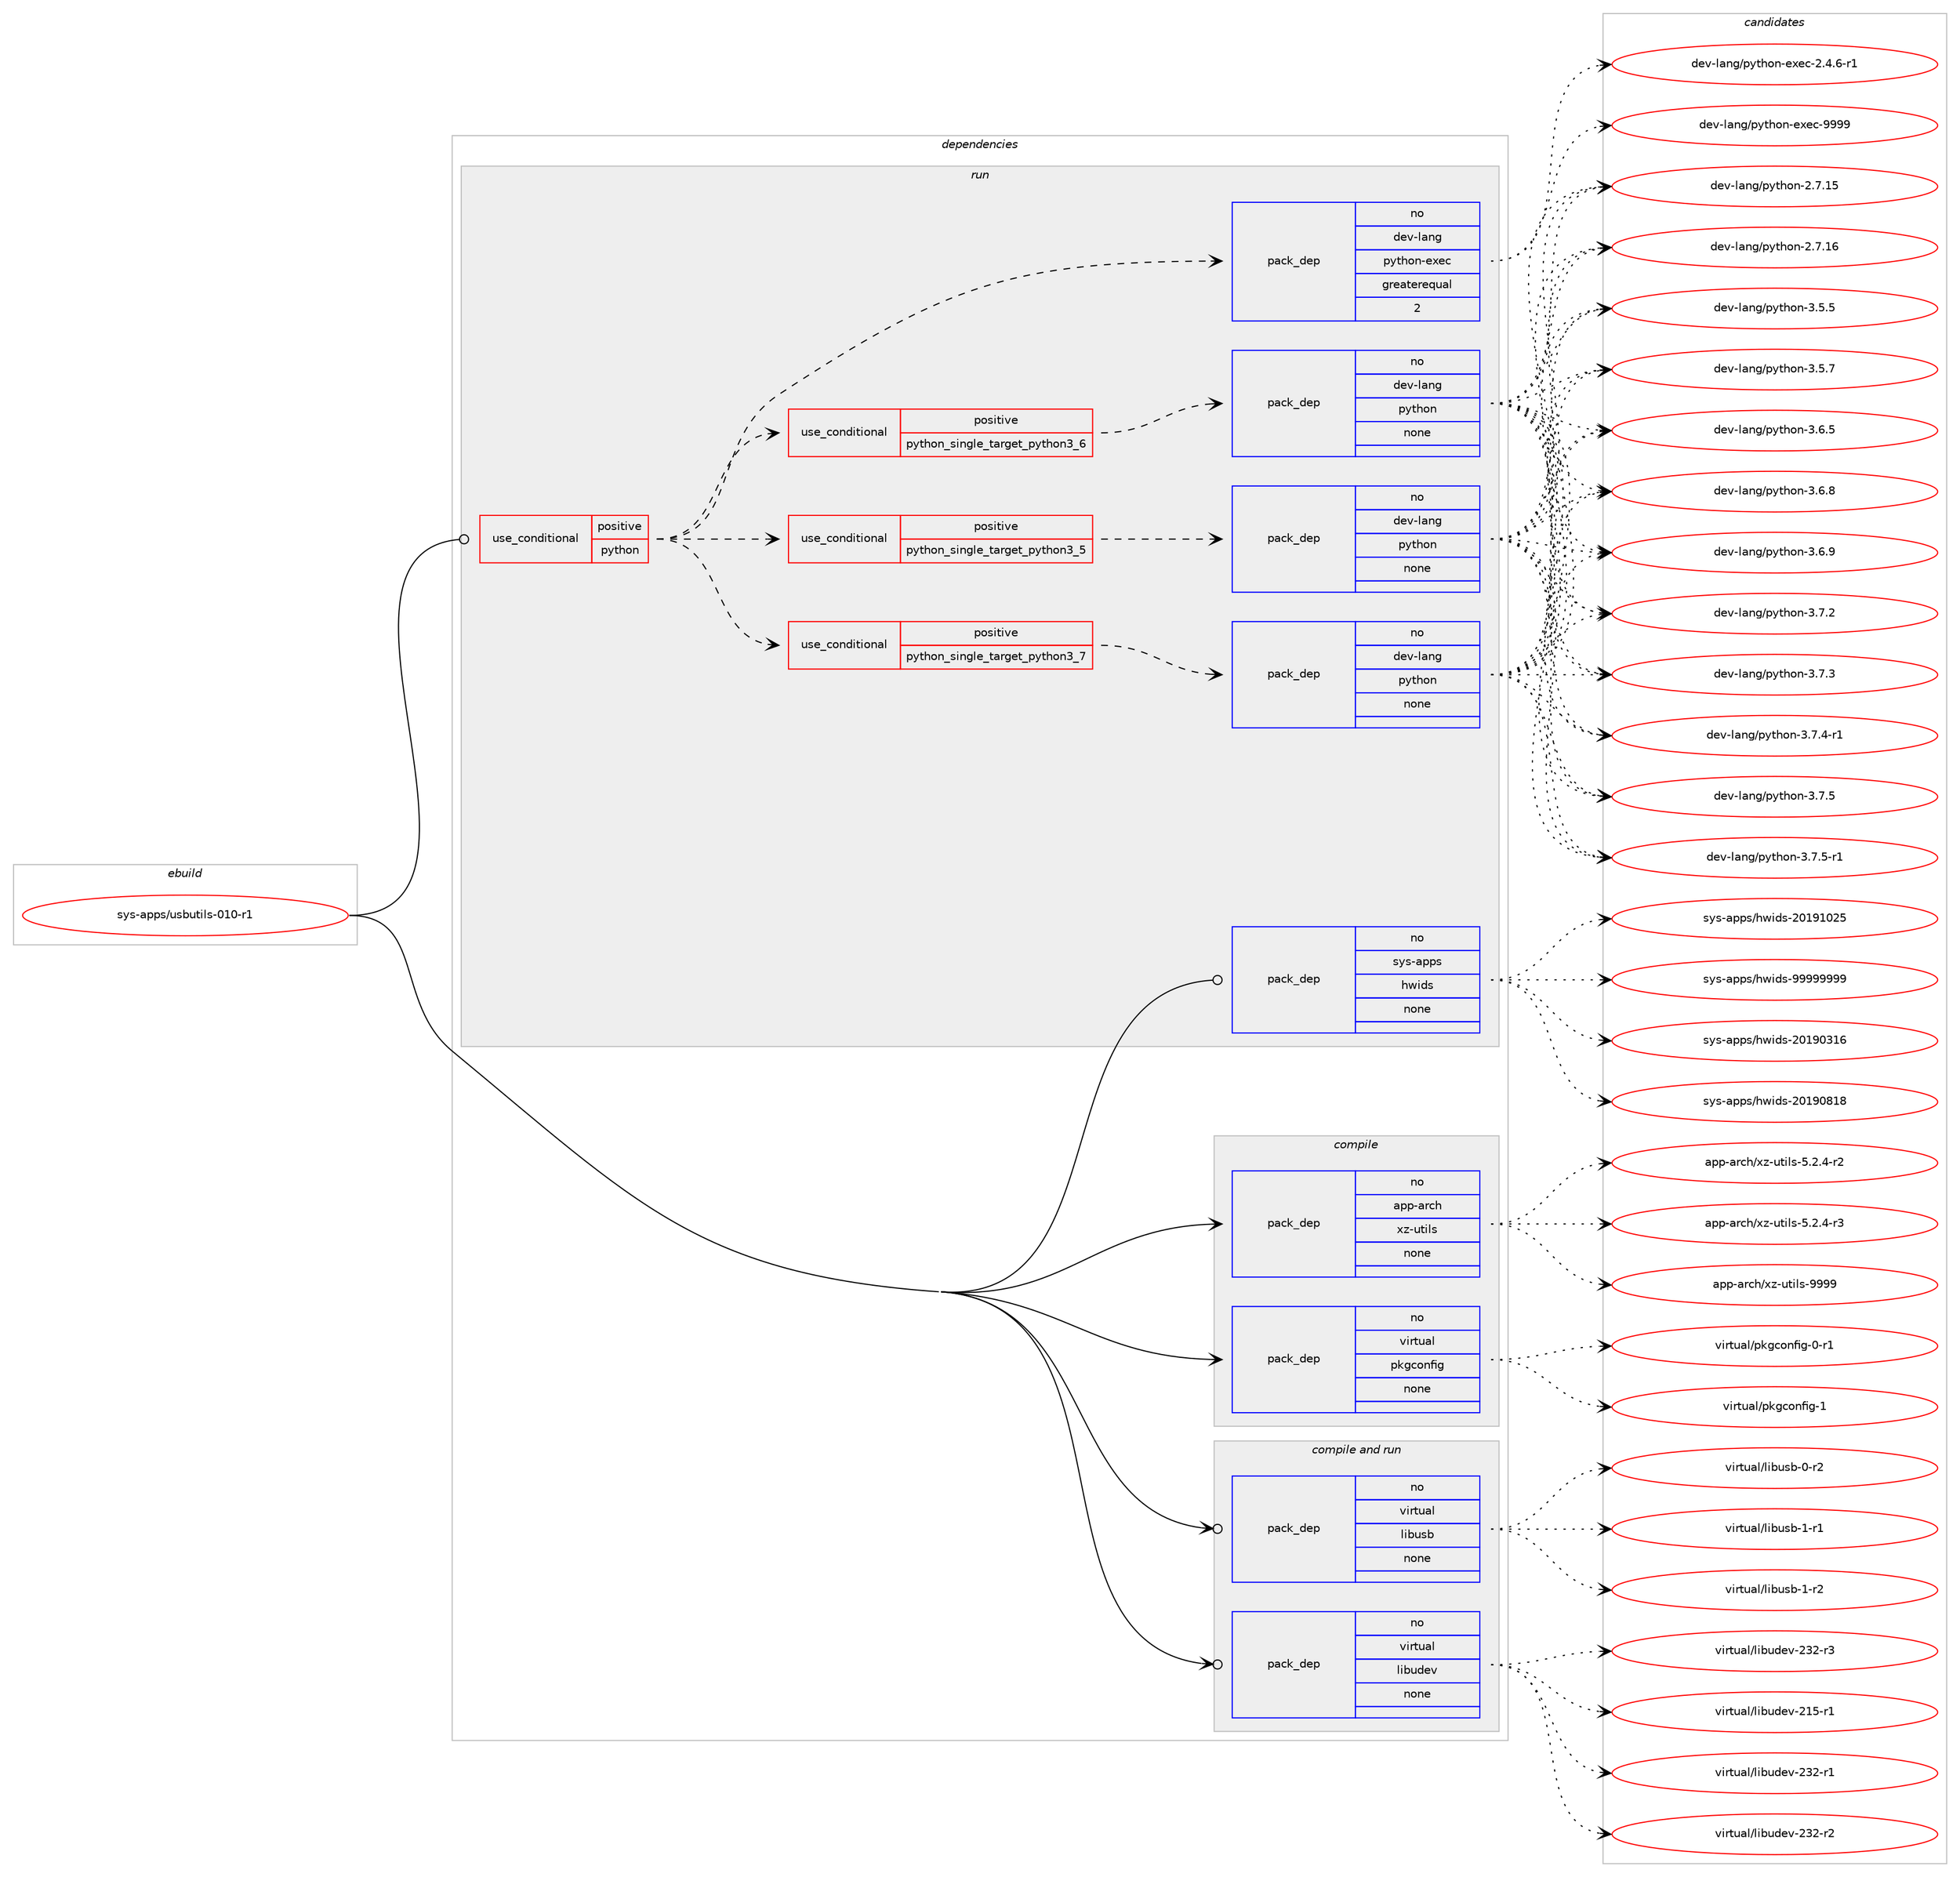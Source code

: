 digraph prolog {

# *************
# Graph options
# *************

newrank=true;
concentrate=true;
compound=true;
graph [rankdir=LR,fontname=Helvetica,fontsize=10,ranksep=1.5];#, ranksep=2.5, nodesep=0.2];
edge  [arrowhead=vee];
node  [fontname=Helvetica,fontsize=10];

# **********
# The ebuild
# **********

subgraph cluster_leftcol {
color=gray;
rank=same;
label=<<i>ebuild</i>>;
id [label="sys-apps/usbutils-010-r1", color=red, width=4, href="../sys-apps/usbutils-010-r1.svg"];
}

# ****************
# The dependencies
# ****************

subgraph cluster_midcol {
color=gray;
label=<<i>dependencies</i>>;
subgraph cluster_compile {
fillcolor="#eeeeee";
style=filled;
label=<<i>compile</i>>;
subgraph pack651726 {
dependency878870 [label=<<TABLE BORDER="0" CELLBORDER="1" CELLSPACING="0" CELLPADDING="4" WIDTH="220"><TR><TD ROWSPAN="6" CELLPADDING="30">pack_dep</TD></TR><TR><TD WIDTH="110">no</TD></TR><TR><TD>app-arch</TD></TR><TR><TD>xz-utils</TD></TR><TR><TD>none</TD></TR><TR><TD></TD></TR></TABLE>>, shape=none, color=blue];
}
id:e -> dependency878870:w [weight=20,style="solid",arrowhead="vee"];
subgraph pack651727 {
dependency878871 [label=<<TABLE BORDER="0" CELLBORDER="1" CELLSPACING="0" CELLPADDING="4" WIDTH="220"><TR><TD ROWSPAN="6" CELLPADDING="30">pack_dep</TD></TR><TR><TD WIDTH="110">no</TD></TR><TR><TD>virtual</TD></TR><TR><TD>pkgconfig</TD></TR><TR><TD>none</TD></TR><TR><TD></TD></TR></TABLE>>, shape=none, color=blue];
}
id:e -> dependency878871:w [weight=20,style="solid",arrowhead="vee"];
}
subgraph cluster_compileandrun {
fillcolor="#eeeeee";
style=filled;
label=<<i>compile and run</i>>;
subgraph pack651728 {
dependency878872 [label=<<TABLE BORDER="0" CELLBORDER="1" CELLSPACING="0" CELLPADDING="4" WIDTH="220"><TR><TD ROWSPAN="6" CELLPADDING="30">pack_dep</TD></TR><TR><TD WIDTH="110">no</TD></TR><TR><TD>virtual</TD></TR><TR><TD>libudev</TD></TR><TR><TD>none</TD></TR><TR><TD></TD></TR></TABLE>>, shape=none, color=blue];
}
id:e -> dependency878872:w [weight=20,style="solid",arrowhead="odotvee"];
subgraph pack651729 {
dependency878873 [label=<<TABLE BORDER="0" CELLBORDER="1" CELLSPACING="0" CELLPADDING="4" WIDTH="220"><TR><TD ROWSPAN="6" CELLPADDING="30">pack_dep</TD></TR><TR><TD WIDTH="110">no</TD></TR><TR><TD>virtual</TD></TR><TR><TD>libusb</TD></TR><TR><TD>none</TD></TR><TR><TD></TD></TR></TABLE>>, shape=none, color=blue];
}
id:e -> dependency878873:w [weight=20,style="solid",arrowhead="odotvee"];
}
subgraph cluster_run {
fillcolor="#eeeeee";
style=filled;
label=<<i>run</i>>;
subgraph cond211747 {
dependency878874 [label=<<TABLE BORDER="0" CELLBORDER="1" CELLSPACING="0" CELLPADDING="4"><TR><TD ROWSPAN="3" CELLPADDING="10">use_conditional</TD></TR><TR><TD>positive</TD></TR><TR><TD>python</TD></TR></TABLE>>, shape=none, color=red];
subgraph cond211748 {
dependency878875 [label=<<TABLE BORDER="0" CELLBORDER="1" CELLSPACING="0" CELLPADDING="4"><TR><TD ROWSPAN="3" CELLPADDING="10">use_conditional</TD></TR><TR><TD>positive</TD></TR><TR><TD>python_single_target_python3_5</TD></TR></TABLE>>, shape=none, color=red];
subgraph pack651730 {
dependency878876 [label=<<TABLE BORDER="0" CELLBORDER="1" CELLSPACING="0" CELLPADDING="4" WIDTH="220"><TR><TD ROWSPAN="6" CELLPADDING="30">pack_dep</TD></TR><TR><TD WIDTH="110">no</TD></TR><TR><TD>dev-lang</TD></TR><TR><TD>python</TD></TR><TR><TD>none</TD></TR><TR><TD></TD></TR></TABLE>>, shape=none, color=blue];
}
dependency878875:e -> dependency878876:w [weight=20,style="dashed",arrowhead="vee"];
}
dependency878874:e -> dependency878875:w [weight=20,style="dashed",arrowhead="vee"];
subgraph cond211749 {
dependency878877 [label=<<TABLE BORDER="0" CELLBORDER="1" CELLSPACING="0" CELLPADDING="4"><TR><TD ROWSPAN="3" CELLPADDING="10">use_conditional</TD></TR><TR><TD>positive</TD></TR><TR><TD>python_single_target_python3_6</TD></TR></TABLE>>, shape=none, color=red];
subgraph pack651731 {
dependency878878 [label=<<TABLE BORDER="0" CELLBORDER="1" CELLSPACING="0" CELLPADDING="4" WIDTH="220"><TR><TD ROWSPAN="6" CELLPADDING="30">pack_dep</TD></TR><TR><TD WIDTH="110">no</TD></TR><TR><TD>dev-lang</TD></TR><TR><TD>python</TD></TR><TR><TD>none</TD></TR><TR><TD></TD></TR></TABLE>>, shape=none, color=blue];
}
dependency878877:e -> dependency878878:w [weight=20,style="dashed",arrowhead="vee"];
}
dependency878874:e -> dependency878877:w [weight=20,style="dashed",arrowhead="vee"];
subgraph cond211750 {
dependency878879 [label=<<TABLE BORDER="0" CELLBORDER="1" CELLSPACING="0" CELLPADDING="4"><TR><TD ROWSPAN="3" CELLPADDING="10">use_conditional</TD></TR><TR><TD>positive</TD></TR><TR><TD>python_single_target_python3_7</TD></TR></TABLE>>, shape=none, color=red];
subgraph pack651732 {
dependency878880 [label=<<TABLE BORDER="0" CELLBORDER="1" CELLSPACING="0" CELLPADDING="4" WIDTH="220"><TR><TD ROWSPAN="6" CELLPADDING="30">pack_dep</TD></TR><TR><TD WIDTH="110">no</TD></TR><TR><TD>dev-lang</TD></TR><TR><TD>python</TD></TR><TR><TD>none</TD></TR><TR><TD></TD></TR></TABLE>>, shape=none, color=blue];
}
dependency878879:e -> dependency878880:w [weight=20,style="dashed",arrowhead="vee"];
}
dependency878874:e -> dependency878879:w [weight=20,style="dashed",arrowhead="vee"];
subgraph pack651733 {
dependency878881 [label=<<TABLE BORDER="0" CELLBORDER="1" CELLSPACING="0" CELLPADDING="4" WIDTH="220"><TR><TD ROWSPAN="6" CELLPADDING="30">pack_dep</TD></TR><TR><TD WIDTH="110">no</TD></TR><TR><TD>dev-lang</TD></TR><TR><TD>python-exec</TD></TR><TR><TD>greaterequal</TD></TR><TR><TD>2</TD></TR></TABLE>>, shape=none, color=blue];
}
dependency878874:e -> dependency878881:w [weight=20,style="dashed",arrowhead="vee"];
}
id:e -> dependency878874:w [weight=20,style="solid",arrowhead="odot"];
subgraph pack651734 {
dependency878882 [label=<<TABLE BORDER="0" CELLBORDER="1" CELLSPACING="0" CELLPADDING="4" WIDTH="220"><TR><TD ROWSPAN="6" CELLPADDING="30">pack_dep</TD></TR><TR><TD WIDTH="110">no</TD></TR><TR><TD>sys-apps</TD></TR><TR><TD>hwids</TD></TR><TR><TD>none</TD></TR><TR><TD></TD></TR></TABLE>>, shape=none, color=blue];
}
id:e -> dependency878882:w [weight=20,style="solid",arrowhead="odot"];
}
}

# **************
# The candidates
# **************

subgraph cluster_choices {
rank=same;
color=gray;
label=<<i>candidates</i>>;

subgraph choice651726 {
color=black;
nodesep=1;
choice9711211245971149910447120122451171161051081154553465046524511450 [label="app-arch/xz-utils-5.2.4-r2", color=red, width=4,href="../app-arch/xz-utils-5.2.4-r2.svg"];
choice9711211245971149910447120122451171161051081154553465046524511451 [label="app-arch/xz-utils-5.2.4-r3", color=red, width=4,href="../app-arch/xz-utils-5.2.4-r3.svg"];
choice9711211245971149910447120122451171161051081154557575757 [label="app-arch/xz-utils-9999", color=red, width=4,href="../app-arch/xz-utils-9999.svg"];
dependency878870:e -> choice9711211245971149910447120122451171161051081154553465046524511450:w [style=dotted,weight="100"];
dependency878870:e -> choice9711211245971149910447120122451171161051081154553465046524511451:w [style=dotted,weight="100"];
dependency878870:e -> choice9711211245971149910447120122451171161051081154557575757:w [style=dotted,weight="100"];
}
subgraph choice651727 {
color=black;
nodesep=1;
choice11810511411611797108471121071039911111010210510345484511449 [label="virtual/pkgconfig-0-r1", color=red, width=4,href="../virtual/pkgconfig-0-r1.svg"];
choice1181051141161179710847112107103991111101021051034549 [label="virtual/pkgconfig-1", color=red, width=4,href="../virtual/pkgconfig-1.svg"];
dependency878871:e -> choice11810511411611797108471121071039911111010210510345484511449:w [style=dotted,weight="100"];
dependency878871:e -> choice1181051141161179710847112107103991111101021051034549:w [style=dotted,weight="100"];
}
subgraph choice651728 {
color=black;
nodesep=1;
choice118105114116117971084710810598117100101118455049534511449 [label="virtual/libudev-215-r1", color=red, width=4,href="../virtual/libudev-215-r1.svg"];
choice118105114116117971084710810598117100101118455051504511449 [label="virtual/libudev-232-r1", color=red, width=4,href="../virtual/libudev-232-r1.svg"];
choice118105114116117971084710810598117100101118455051504511450 [label="virtual/libudev-232-r2", color=red, width=4,href="../virtual/libudev-232-r2.svg"];
choice118105114116117971084710810598117100101118455051504511451 [label="virtual/libudev-232-r3", color=red, width=4,href="../virtual/libudev-232-r3.svg"];
dependency878872:e -> choice118105114116117971084710810598117100101118455049534511449:w [style=dotted,weight="100"];
dependency878872:e -> choice118105114116117971084710810598117100101118455051504511449:w [style=dotted,weight="100"];
dependency878872:e -> choice118105114116117971084710810598117100101118455051504511450:w [style=dotted,weight="100"];
dependency878872:e -> choice118105114116117971084710810598117100101118455051504511451:w [style=dotted,weight="100"];
}
subgraph choice651729 {
color=black;
nodesep=1;
choice1181051141161179710847108105981171159845484511450 [label="virtual/libusb-0-r2", color=red, width=4,href="../virtual/libusb-0-r2.svg"];
choice1181051141161179710847108105981171159845494511449 [label="virtual/libusb-1-r1", color=red, width=4,href="../virtual/libusb-1-r1.svg"];
choice1181051141161179710847108105981171159845494511450 [label="virtual/libusb-1-r2", color=red, width=4,href="../virtual/libusb-1-r2.svg"];
dependency878873:e -> choice1181051141161179710847108105981171159845484511450:w [style=dotted,weight="100"];
dependency878873:e -> choice1181051141161179710847108105981171159845494511449:w [style=dotted,weight="100"];
dependency878873:e -> choice1181051141161179710847108105981171159845494511450:w [style=dotted,weight="100"];
}
subgraph choice651730 {
color=black;
nodesep=1;
choice10010111845108971101034711212111610411111045504655464953 [label="dev-lang/python-2.7.15", color=red, width=4,href="../dev-lang/python-2.7.15.svg"];
choice10010111845108971101034711212111610411111045504655464954 [label="dev-lang/python-2.7.16", color=red, width=4,href="../dev-lang/python-2.7.16.svg"];
choice100101118451089711010347112121116104111110455146534653 [label="dev-lang/python-3.5.5", color=red, width=4,href="../dev-lang/python-3.5.5.svg"];
choice100101118451089711010347112121116104111110455146534655 [label="dev-lang/python-3.5.7", color=red, width=4,href="../dev-lang/python-3.5.7.svg"];
choice100101118451089711010347112121116104111110455146544653 [label="dev-lang/python-3.6.5", color=red, width=4,href="../dev-lang/python-3.6.5.svg"];
choice100101118451089711010347112121116104111110455146544656 [label="dev-lang/python-3.6.8", color=red, width=4,href="../dev-lang/python-3.6.8.svg"];
choice100101118451089711010347112121116104111110455146544657 [label="dev-lang/python-3.6.9", color=red, width=4,href="../dev-lang/python-3.6.9.svg"];
choice100101118451089711010347112121116104111110455146554650 [label="dev-lang/python-3.7.2", color=red, width=4,href="../dev-lang/python-3.7.2.svg"];
choice100101118451089711010347112121116104111110455146554651 [label="dev-lang/python-3.7.3", color=red, width=4,href="../dev-lang/python-3.7.3.svg"];
choice1001011184510897110103471121211161041111104551465546524511449 [label="dev-lang/python-3.7.4-r1", color=red, width=4,href="../dev-lang/python-3.7.4-r1.svg"];
choice100101118451089711010347112121116104111110455146554653 [label="dev-lang/python-3.7.5", color=red, width=4,href="../dev-lang/python-3.7.5.svg"];
choice1001011184510897110103471121211161041111104551465546534511449 [label="dev-lang/python-3.7.5-r1", color=red, width=4,href="../dev-lang/python-3.7.5-r1.svg"];
dependency878876:e -> choice10010111845108971101034711212111610411111045504655464953:w [style=dotted,weight="100"];
dependency878876:e -> choice10010111845108971101034711212111610411111045504655464954:w [style=dotted,weight="100"];
dependency878876:e -> choice100101118451089711010347112121116104111110455146534653:w [style=dotted,weight="100"];
dependency878876:e -> choice100101118451089711010347112121116104111110455146534655:w [style=dotted,weight="100"];
dependency878876:e -> choice100101118451089711010347112121116104111110455146544653:w [style=dotted,weight="100"];
dependency878876:e -> choice100101118451089711010347112121116104111110455146544656:w [style=dotted,weight="100"];
dependency878876:e -> choice100101118451089711010347112121116104111110455146544657:w [style=dotted,weight="100"];
dependency878876:e -> choice100101118451089711010347112121116104111110455146554650:w [style=dotted,weight="100"];
dependency878876:e -> choice100101118451089711010347112121116104111110455146554651:w [style=dotted,weight="100"];
dependency878876:e -> choice1001011184510897110103471121211161041111104551465546524511449:w [style=dotted,weight="100"];
dependency878876:e -> choice100101118451089711010347112121116104111110455146554653:w [style=dotted,weight="100"];
dependency878876:e -> choice1001011184510897110103471121211161041111104551465546534511449:w [style=dotted,weight="100"];
}
subgraph choice651731 {
color=black;
nodesep=1;
choice10010111845108971101034711212111610411111045504655464953 [label="dev-lang/python-2.7.15", color=red, width=4,href="../dev-lang/python-2.7.15.svg"];
choice10010111845108971101034711212111610411111045504655464954 [label="dev-lang/python-2.7.16", color=red, width=4,href="../dev-lang/python-2.7.16.svg"];
choice100101118451089711010347112121116104111110455146534653 [label="dev-lang/python-3.5.5", color=red, width=4,href="../dev-lang/python-3.5.5.svg"];
choice100101118451089711010347112121116104111110455146534655 [label="dev-lang/python-3.5.7", color=red, width=4,href="../dev-lang/python-3.5.7.svg"];
choice100101118451089711010347112121116104111110455146544653 [label="dev-lang/python-3.6.5", color=red, width=4,href="../dev-lang/python-3.6.5.svg"];
choice100101118451089711010347112121116104111110455146544656 [label="dev-lang/python-3.6.8", color=red, width=4,href="../dev-lang/python-3.6.8.svg"];
choice100101118451089711010347112121116104111110455146544657 [label="dev-lang/python-3.6.9", color=red, width=4,href="../dev-lang/python-3.6.9.svg"];
choice100101118451089711010347112121116104111110455146554650 [label="dev-lang/python-3.7.2", color=red, width=4,href="../dev-lang/python-3.7.2.svg"];
choice100101118451089711010347112121116104111110455146554651 [label="dev-lang/python-3.7.3", color=red, width=4,href="../dev-lang/python-3.7.3.svg"];
choice1001011184510897110103471121211161041111104551465546524511449 [label="dev-lang/python-3.7.4-r1", color=red, width=4,href="../dev-lang/python-3.7.4-r1.svg"];
choice100101118451089711010347112121116104111110455146554653 [label="dev-lang/python-3.7.5", color=red, width=4,href="../dev-lang/python-3.7.5.svg"];
choice1001011184510897110103471121211161041111104551465546534511449 [label="dev-lang/python-3.7.5-r1", color=red, width=4,href="../dev-lang/python-3.7.5-r1.svg"];
dependency878878:e -> choice10010111845108971101034711212111610411111045504655464953:w [style=dotted,weight="100"];
dependency878878:e -> choice10010111845108971101034711212111610411111045504655464954:w [style=dotted,weight="100"];
dependency878878:e -> choice100101118451089711010347112121116104111110455146534653:w [style=dotted,weight="100"];
dependency878878:e -> choice100101118451089711010347112121116104111110455146534655:w [style=dotted,weight="100"];
dependency878878:e -> choice100101118451089711010347112121116104111110455146544653:w [style=dotted,weight="100"];
dependency878878:e -> choice100101118451089711010347112121116104111110455146544656:w [style=dotted,weight="100"];
dependency878878:e -> choice100101118451089711010347112121116104111110455146544657:w [style=dotted,weight="100"];
dependency878878:e -> choice100101118451089711010347112121116104111110455146554650:w [style=dotted,weight="100"];
dependency878878:e -> choice100101118451089711010347112121116104111110455146554651:w [style=dotted,weight="100"];
dependency878878:e -> choice1001011184510897110103471121211161041111104551465546524511449:w [style=dotted,weight="100"];
dependency878878:e -> choice100101118451089711010347112121116104111110455146554653:w [style=dotted,weight="100"];
dependency878878:e -> choice1001011184510897110103471121211161041111104551465546534511449:w [style=dotted,weight="100"];
}
subgraph choice651732 {
color=black;
nodesep=1;
choice10010111845108971101034711212111610411111045504655464953 [label="dev-lang/python-2.7.15", color=red, width=4,href="../dev-lang/python-2.7.15.svg"];
choice10010111845108971101034711212111610411111045504655464954 [label="dev-lang/python-2.7.16", color=red, width=4,href="../dev-lang/python-2.7.16.svg"];
choice100101118451089711010347112121116104111110455146534653 [label="dev-lang/python-3.5.5", color=red, width=4,href="../dev-lang/python-3.5.5.svg"];
choice100101118451089711010347112121116104111110455146534655 [label="dev-lang/python-3.5.7", color=red, width=4,href="../dev-lang/python-3.5.7.svg"];
choice100101118451089711010347112121116104111110455146544653 [label="dev-lang/python-3.6.5", color=red, width=4,href="../dev-lang/python-3.6.5.svg"];
choice100101118451089711010347112121116104111110455146544656 [label="dev-lang/python-3.6.8", color=red, width=4,href="../dev-lang/python-3.6.8.svg"];
choice100101118451089711010347112121116104111110455146544657 [label="dev-lang/python-3.6.9", color=red, width=4,href="../dev-lang/python-3.6.9.svg"];
choice100101118451089711010347112121116104111110455146554650 [label="dev-lang/python-3.7.2", color=red, width=4,href="../dev-lang/python-3.7.2.svg"];
choice100101118451089711010347112121116104111110455146554651 [label="dev-lang/python-3.7.3", color=red, width=4,href="../dev-lang/python-3.7.3.svg"];
choice1001011184510897110103471121211161041111104551465546524511449 [label="dev-lang/python-3.7.4-r1", color=red, width=4,href="../dev-lang/python-3.7.4-r1.svg"];
choice100101118451089711010347112121116104111110455146554653 [label="dev-lang/python-3.7.5", color=red, width=4,href="../dev-lang/python-3.7.5.svg"];
choice1001011184510897110103471121211161041111104551465546534511449 [label="dev-lang/python-3.7.5-r1", color=red, width=4,href="../dev-lang/python-3.7.5-r1.svg"];
dependency878880:e -> choice10010111845108971101034711212111610411111045504655464953:w [style=dotted,weight="100"];
dependency878880:e -> choice10010111845108971101034711212111610411111045504655464954:w [style=dotted,weight="100"];
dependency878880:e -> choice100101118451089711010347112121116104111110455146534653:w [style=dotted,weight="100"];
dependency878880:e -> choice100101118451089711010347112121116104111110455146534655:w [style=dotted,weight="100"];
dependency878880:e -> choice100101118451089711010347112121116104111110455146544653:w [style=dotted,weight="100"];
dependency878880:e -> choice100101118451089711010347112121116104111110455146544656:w [style=dotted,weight="100"];
dependency878880:e -> choice100101118451089711010347112121116104111110455146544657:w [style=dotted,weight="100"];
dependency878880:e -> choice100101118451089711010347112121116104111110455146554650:w [style=dotted,weight="100"];
dependency878880:e -> choice100101118451089711010347112121116104111110455146554651:w [style=dotted,weight="100"];
dependency878880:e -> choice1001011184510897110103471121211161041111104551465546524511449:w [style=dotted,weight="100"];
dependency878880:e -> choice100101118451089711010347112121116104111110455146554653:w [style=dotted,weight="100"];
dependency878880:e -> choice1001011184510897110103471121211161041111104551465546534511449:w [style=dotted,weight="100"];
}
subgraph choice651733 {
color=black;
nodesep=1;
choice10010111845108971101034711212111610411111045101120101994550465246544511449 [label="dev-lang/python-exec-2.4.6-r1", color=red, width=4,href="../dev-lang/python-exec-2.4.6-r1.svg"];
choice10010111845108971101034711212111610411111045101120101994557575757 [label="dev-lang/python-exec-9999", color=red, width=4,href="../dev-lang/python-exec-9999.svg"];
dependency878881:e -> choice10010111845108971101034711212111610411111045101120101994550465246544511449:w [style=dotted,weight="100"];
dependency878881:e -> choice10010111845108971101034711212111610411111045101120101994557575757:w [style=dotted,weight="100"];
}
subgraph choice651734 {
color=black;
nodesep=1;
choice115121115459711211211547104119105100115455048495748514954 [label="sys-apps/hwids-20190316", color=red, width=4,href="../sys-apps/hwids-20190316.svg"];
choice115121115459711211211547104119105100115455048495748564956 [label="sys-apps/hwids-20190818", color=red, width=4,href="../sys-apps/hwids-20190818.svg"];
choice115121115459711211211547104119105100115455048495749485053 [label="sys-apps/hwids-20191025", color=red, width=4,href="../sys-apps/hwids-20191025.svg"];
choice115121115459711211211547104119105100115455757575757575757 [label="sys-apps/hwids-99999999", color=red, width=4,href="../sys-apps/hwids-99999999.svg"];
dependency878882:e -> choice115121115459711211211547104119105100115455048495748514954:w [style=dotted,weight="100"];
dependency878882:e -> choice115121115459711211211547104119105100115455048495748564956:w [style=dotted,weight="100"];
dependency878882:e -> choice115121115459711211211547104119105100115455048495749485053:w [style=dotted,weight="100"];
dependency878882:e -> choice115121115459711211211547104119105100115455757575757575757:w [style=dotted,weight="100"];
}
}

}
